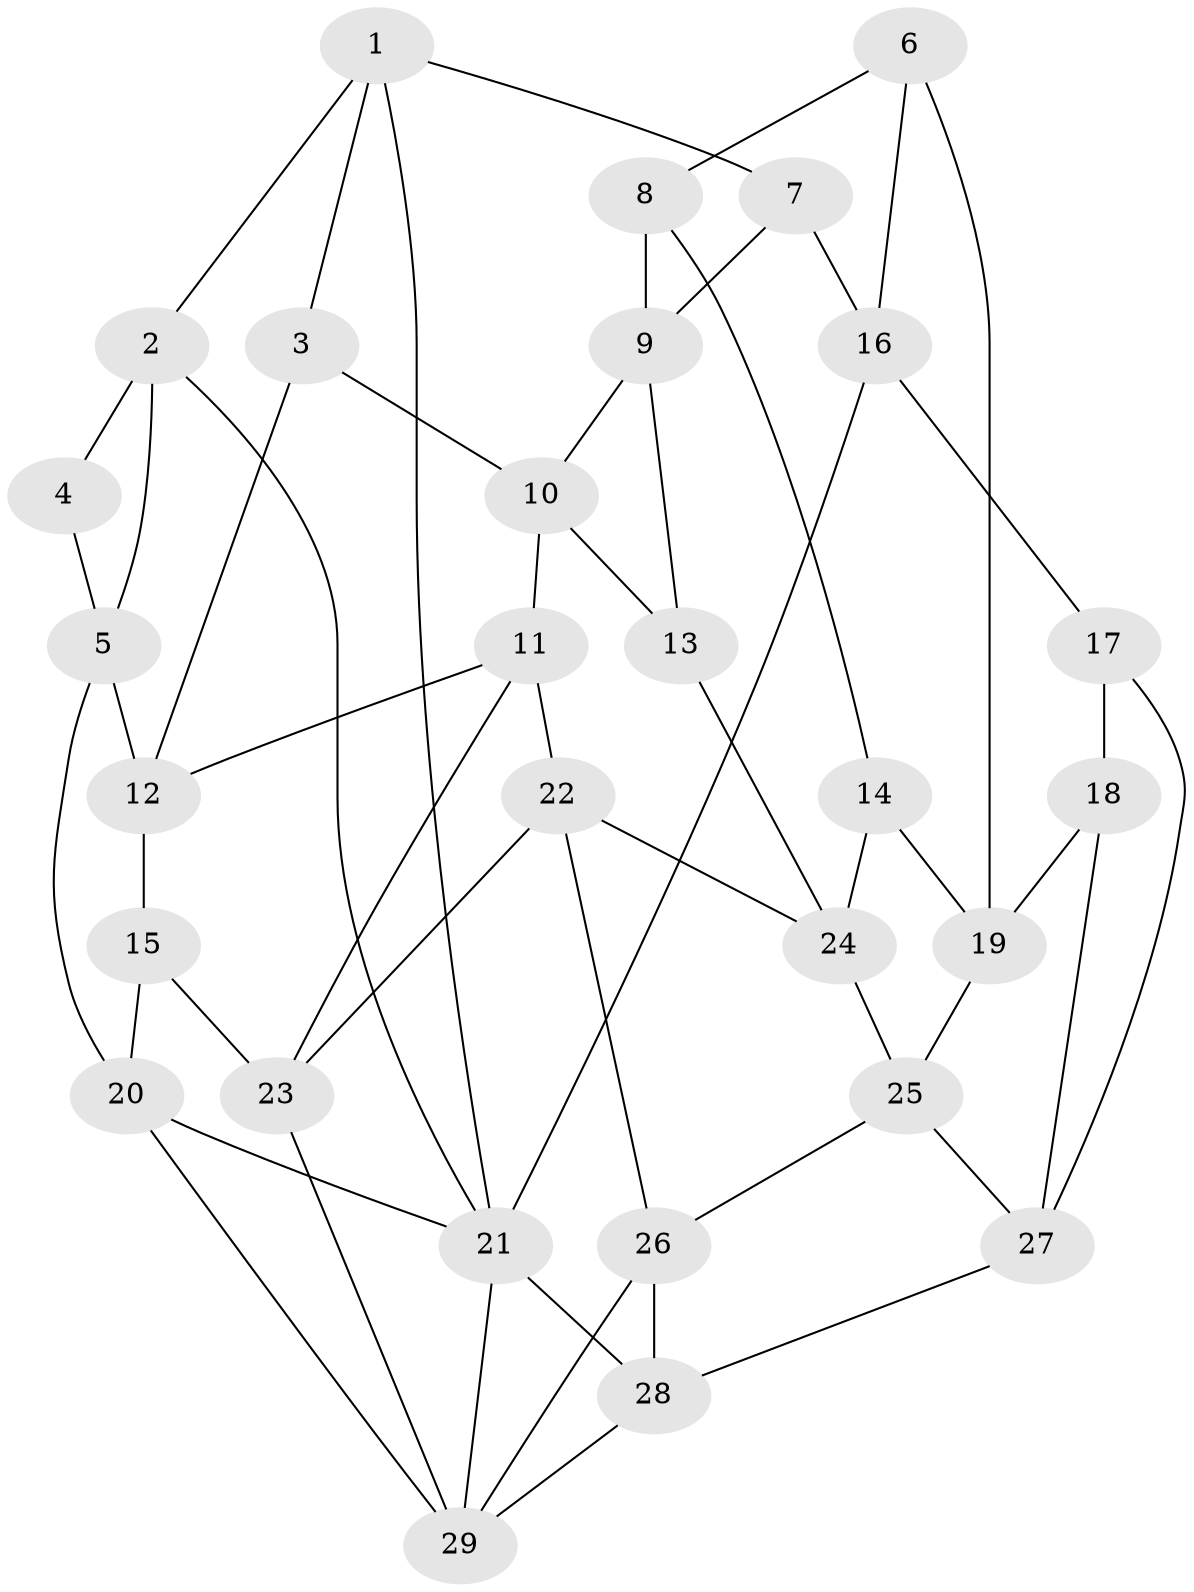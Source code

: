 // original degree distribution, {4: 0.22413793103448276, 5: 0.5, 6: 0.22413793103448276, 3: 0.05172413793103448}
// Generated by graph-tools (version 1.1) at 2025/51/03/09/25 03:51:09]
// undirected, 29 vertices, 54 edges
graph export_dot {
graph [start="1"]
  node [color=gray90,style=filled];
  1;
  2;
  3;
  4;
  5;
  6;
  7;
  8;
  9;
  10;
  11;
  12;
  13;
  14;
  15;
  16;
  17;
  18;
  19;
  20;
  21;
  22;
  23;
  24;
  25;
  26;
  27;
  28;
  29;
  1 -- 2 [weight=1.0];
  1 -- 3 [weight=1.0];
  1 -- 7 [weight=1.0];
  1 -- 21 [weight=1.0];
  2 -- 4 [weight=2.0];
  2 -- 5 [weight=1.0];
  2 -- 21 [weight=1.0];
  3 -- 10 [weight=1.0];
  3 -- 12 [weight=1.0];
  4 -- 5 [weight=1.0];
  5 -- 12 [weight=1.0];
  5 -- 20 [weight=1.0];
  6 -- 8 [weight=1.0];
  6 -- 16 [weight=1.0];
  6 -- 19 [weight=1.0];
  7 -- 9 [weight=1.0];
  7 -- 16 [weight=1.0];
  8 -- 9 [weight=1.0];
  8 -- 14 [weight=1.0];
  9 -- 10 [weight=1.0];
  9 -- 13 [weight=1.0];
  10 -- 11 [weight=1.0];
  10 -- 13 [weight=1.0];
  11 -- 12 [weight=1.0];
  11 -- 22 [weight=1.0];
  11 -- 23 [weight=1.0];
  12 -- 15 [weight=1.0];
  13 -- 24 [weight=1.0];
  14 -- 19 [weight=2.0];
  14 -- 24 [weight=1.0];
  15 -- 20 [weight=2.0];
  15 -- 23 [weight=1.0];
  16 -- 17 [weight=1.0];
  16 -- 21 [weight=1.0];
  17 -- 18 [weight=1.0];
  17 -- 27 [weight=1.0];
  18 -- 19 [weight=2.0];
  18 -- 27 [weight=1.0];
  19 -- 25 [weight=1.0];
  20 -- 21 [weight=1.0];
  20 -- 29 [weight=1.0];
  21 -- 28 [weight=1.0];
  21 -- 29 [weight=1.0];
  22 -- 23 [weight=1.0];
  22 -- 24 [weight=1.0];
  22 -- 26 [weight=1.0];
  23 -- 29 [weight=1.0];
  24 -- 25 [weight=1.0];
  25 -- 26 [weight=1.0];
  25 -- 27 [weight=1.0];
  26 -- 28 [weight=1.0];
  26 -- 29 [weight=1.0];
  27 -- 28 [weight=1.0];
  28 -- 29 [weight=1.0];
}
